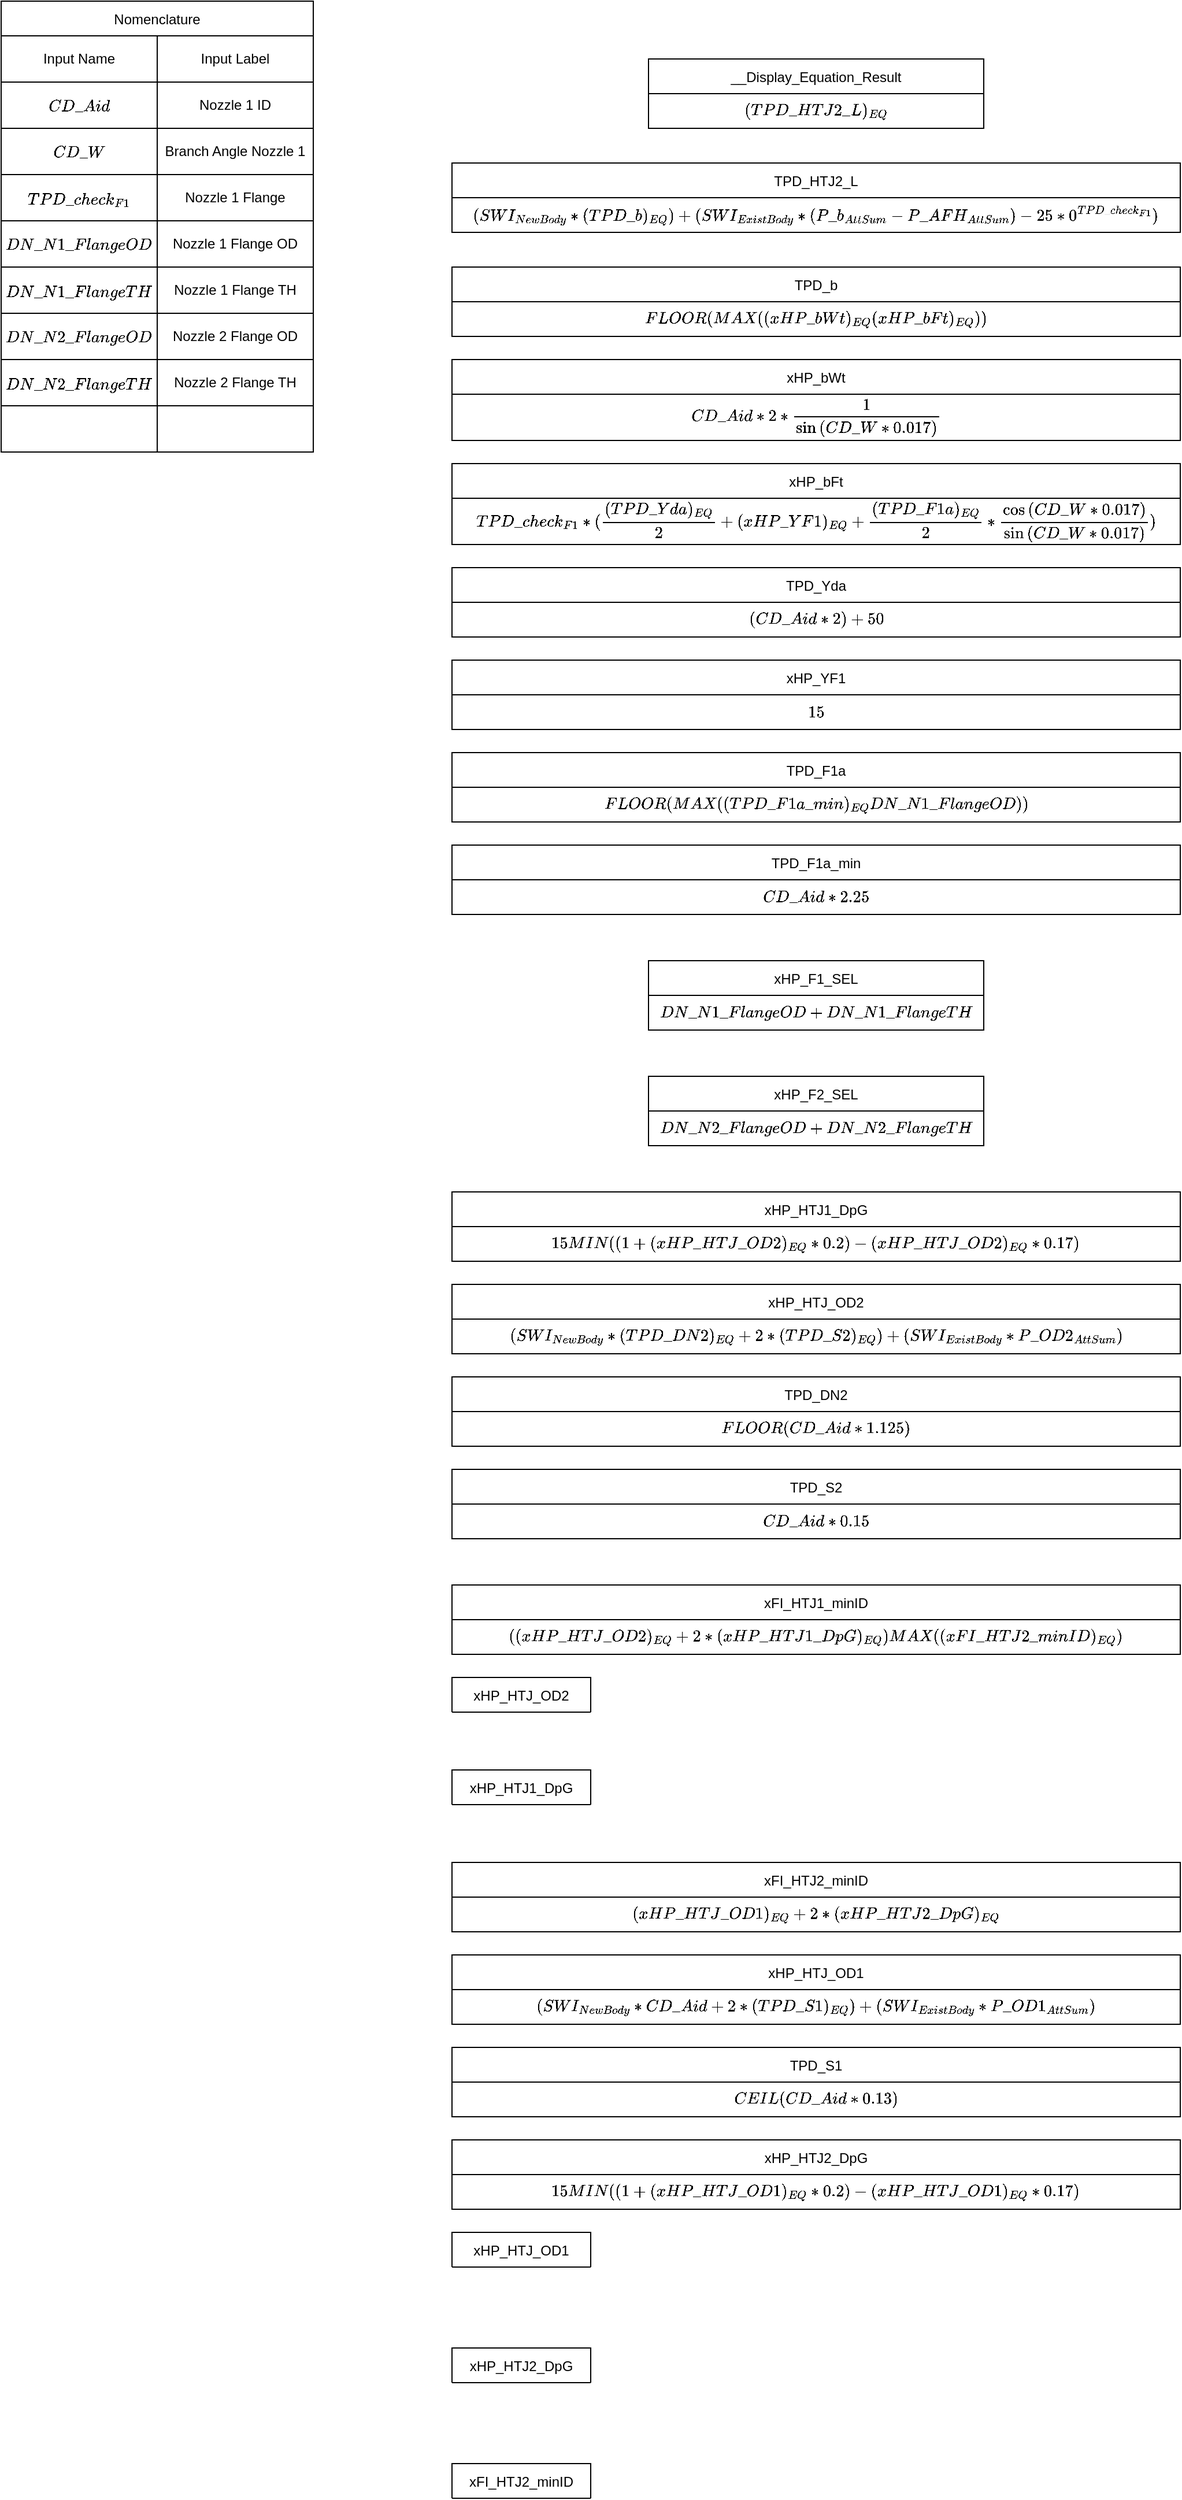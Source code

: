 <mxfile version="16.0.0" type="device"><diagram id="UtGo-3iYUKRoLAM9Oy41" name="Page-1"><mxGraphModel dx="1527" dy="784" grid="1" gridSize="10" guides="1" tooltips="1" connect="1" arrows="1" fold="1" page="1" pageScale="1" pageWidth="827" pageHeight="1169" math="1" shadow="0"><root><mxCell id="0"/><mxCell id="1" parent="0"/><mxCell id="Kk1Q7eSX3VFUXERfC4Oi-2" value="__Display_Equation_Result" style="swimlane;fontStyle=0;childLayout=stackLayout;horizontal=1;startSize=30;horizontalStack=0;resizeParent=1;resizeParentMax=0;resizeLast=0;collapsible=1;marginBottom=0;" vertex="1" parent="1"><mxGeometry x="200" y="100" width="290" height="60" as="geometry"/></mxCell><mxCell id="Kk1Q7eSX3VFUXERfC4Oi-8" value="$$ (TPD\_HTJ2\_L)_{EQ} $$" style="text;html=1;strokeColor=none;fillColor=none;align=center;verticalAlign=middle;whiteSpace=wrap;rounded=0;" vertex="1" parent="Kk1Q7eSX3VFUXERfC4Oi-2"><mxGeometry y="30" width="290" height="30" as="geometry"/></mxCell><mxCell id="Kk1Q7eSX3VFUXERfC4Oi-9" value="TPD_HTJ2_L" style="swimlane;fontStyle=0;childLayout=stackLayout;horizontal=1;startSize=30;horizontalStack=0;resizeParent=1;resizeParentMax=0;resizeLast=0;collapsible=1;marginBottom=0;" vertex="1" parent="1"><mxGeometry x="30" y="190" width="630" height="60" as="geometry"/></mxCell><mxCell id="Kk1Q7eSX3VFUXERfC4Oi-10" value="$$ (SWI_{NewBody} * (TPD\_b)_{EQ}) + (SWI_{ExistBody} * (P\_b_{AttSum} - P\_AFH_{AttSum}) - 25 * 0^{TPD\_check_{F1}}) $$" style="text;html=1;strokeColor=none;fillColor=none;align=center;verticalAlign=middle;whiteSpace=wrap;rounded=0;" vertex="1" parent="Kk1Q7eSX3VFUXERfC4Oi-9"><mxGeometry y="30" width="630" height="30" as="geometry"/></mxCell><mxCell id="Kk1Q7eSX3VFUXERfC4Oi-11" value="TPD_b" style="swimlane;fontStyle=0;childLayout=stackLayout;horizontal=1;startSize=30;horizontalStack=0;resizeParent=1;resizeParentMax=0;resizeLast=0;collapsible=1;marginBottom=0;" vertex="1" parent="1"><mxGeometry x="30" y="280" width="630" height="60" as="geometry"/></mxCell><mxCell id="Kk1Q7eSX3VFUXERfC4Oi-12" value="$$ FLOOR(MAX((xHP\_bWt)_{EQ} (xHP\_bFt)_{EQ})) $$" style="text;html=1;strokeColor=none;fillColor=none;align=center;verticalAlign=middle;whiteSpace=wrap;rounded=0;" vertex="1" parent="Kk1Q7eSX3VFUXERfC4Oi-11"><mxGeometry y="30" width="630" height="30" as="geometry"/></mxCell><mxCell id="Kk1Q7eSX3VFUXERfC4Oi-13" value="xHP_bWt" style="swimlane;fontStyle=0;childLayout=stackLayout;horizontal=1;startSize=30;horizontalStack=0;resizeParent=1;resizeParentMax=0;resizeLast=0;collapsible=1;marginBottom=0;" vertex="1" parent="1"><mxGeometry x="30" y="360" width="630" height="70" as="geometry"/></mxCell><mxCell id="Kk1Q7eSX3VFUXERfC4Oi-14" value="$$ CD\_Aid * 2 * \frac{1}{\sin{(CD\_W * 0.017)}} $$" style="text;html=1;strokeColor=none;fillColor=none;align=center;verticalAlign=middle;whiteSpace=wrap;rounded=0;" vertex="1" parent="Kk1Q7eSX3VFUXERfC4Oi-13"><mxGeometry y="30" width="630" height="40" as="geometry"/></mxCell><mxCell id="Kk1Q7eSX3VFUXERfC4Oi-29" value="Nomenclature" style="swimlane;fontStyle=0;childLayout=stackLayout;horizontal=1;startSize=30;horizontalStack=0;resizeParent=1;resizeParentMax=0;resizeLast=0;collapsible=1;marginBottom=0;" vertex="1" parent="1"><mxGeometry x="-360" y="50" width="270" height="390" as="geometry"/></mxCell><mxCell id="Kk1Q7eSX3VFUXERfC4Oi-19" value="" style="shape=table;startSize=0;container=1;collapsible=0;childLayout=tableLayout;" vertex="1" parent="Kk1Q7eSX3VFUXERfC4Oi-29"><mxGeometry y="30" width="270" height="360" as="geometry"/></mxCell><mxCell id="Kk1Q7eSX3VFUXERfC4Oi-20" value="" style="shape=partialRectangle;collapsible=0;dropTarget=0;pointerEvents=0;fillColor=none;top=0;left=0;bottom=0;right=0;points=[[0,0.5],[1,0.5]];portConstraint=eastwest;" vertex="1" parent="Kk1Q7eSX3VFUXERfC4Oi-19"><mxGeometry width="270" height="40" as="geometry"/></mxCell><mxCell id="Kk1Q7eSX3VFUXERfC4Oi-21" value="Input Name" style="shape=partialRectangle;html=1;whiteSpace=wrap;connectable=0;overflow=hidden;fillColor=none;top=0;left=0;bottom=0;right=0;pointerEvents=1;" vertex="1" parent="Kk1Q7eSX3VFUXERfC4Oi-20"><mxGeometry width="135" height="40" as="geometry"><mxRectangle width="135" height="40" as="alternateBounds"/></mxGeometry></mxCell><mxCell id="Kk1Q7eSX3VFUXERfC4Oi-22" value="Input Label" style="shape=partialRectangle;html=1;whiteSpace=wrap;connectable=0;overflow=hidden;fillColor=none;top=0;left=0;bottom=0;right=0;pointerEvents=1;" vertex="1" parent="Kk1Q7eSX3VFUXERfC4Oi-20"><mxGeometry x="135" width="135" height="40" as="geometry"><mxRectangle width="135" height="40" as="alternateBounds"/></mxGeometry></mxCell><mxCell id="Kk1Q7eSX3VFUXERfC4Oi-23" value="" style="shape=partialRectangle;collapsible=0;dropTarget=0;pointerEvents=0;fillColor=none;top=0;left=0;bottom=0;right=0;points=[[0,0.5],[1,0.5]];portConstraint=eastwest;" vertex="1" parent="Kk1Q7eSX3VFUXERfC4Oi-19"><mxGeometry y="40" width="270" height="40" as="geometry"/></mxCell><mxCell id="Kk1Q7eSX3VFUXERfC4Oi-24" value="&lt;span&gt;$$ CD\_Aid $$&lt;/span&gt;" style="shape=partialRectangle;html=1;whiteSpace=wrap;connectable=0;overflow=hidden;fillColor=none;top=0;left=0;bottom=0;right=0;pointerEvents=1;" vertex="1" parent="Kk1Q7eSX3VFUXERfC4Oi-23"><mxGeometry width="135" height="40" as="geometry"><mxRectangle width="135" height="40" as="alternateBounds"/></mxGeometry></mxCell><mxCell id="Kk1Q7eSX3VFUXERfC4Oi-25" value="Nozzle 1 ID" style="shape=partialRectangle;html=1;whiteSpace=wrap;connectable=0;overflow=hidden;fillColor=none;top=0;left=0;bottom=0;right=0;pointerEvents=1;" vertex="1" parent="Kk1Q7eSX3VFUXERfC4Oi-23"><mxGeometry x="135" width="135" height="40" as="geometry"><mxRectangle width="135" height="40" as="alternateBounds"/></mxGeometry></mxCell><mxCell id="Kk1Q7eSX3VFUXERfC4Oi-26" value="" style="shape=partialRectangle;collapsible=0;dropTarget=0;pointerEvents=0;fillColor=none;top=0;left=0;bottom=0;right=0;points=[[0,0.5],[1,0.5]];portConstraint=eastwest;" vertex="1" parent="Kk1Q7eSX3VFUXERfC4Oi-19"><mxGeometry y="80" width="270" height="40" as="geometry"/></mxCell><mxCell id="Kk1Q7eSX3VFUXERfC4Oi-27" value="$$ CD\_W $$" style="shape=partialRectangle;html=1;whiteSpace=wrap;connectable=0;overflow=hidden;fillColor=none;top=0;left=0;bottom=0;right=0;pointerEvents=1;" vertex="1" parent="Kk1Q7eSX3VFUXERfC4Oi-26"><mxGeometry width="135" height="40" as="geometry"><mxRectangle width="135" height="40" as="alternateBounds"/></mxGeometry></mxCell><mxCell id="Kk1Q7eSX3VFUXERfC4Oi-28" value="Branch Angle Nozzle 1" style="shape=partialRectangle;html=1;whiteSpace=wrap;connectable=0;overflow=hidden;fillColor=none;top=0;left=0;bottom=0;right=0;pointerEvents=1;" vertex="1" parent="Kk1Q7eSX3VFUXERfC4Oi-26"><mxGeometry x="135" width="135" height="40" as="geometry"><mxRectangle width="135" height="40" as="alternateBounds"/></mxGeometry></mxCell><mxCell id="Kk1Q7eSX3VFUXERfC4Oi-45" style="shape=partialRectangle;collapsible=0;dropTarget=0;pointerEvents=0;fillColor=none;top=0;left=0;bottom=0;right=0;points=[[0,0.5],[1,0.5]];portConstraint=eastwest;" vertex="1" parent="Kk1Q7eSX3VFUXERfC4Oi-19"><mxGeometry y="120" width="270" height="40" as="geometry"/></mxCell><mxCell id="Kk1Q7eSX3VFUXERfC4Oi-46" value="&lt;span&gt;$$ TPD\_check_{F1} $$&lt;/span&gt;" style="shape=partialRectangle;html=1;whiteSpace=wrap;connectable=0;overflow=hidden;fillColor=none;top=0;left=0;bottom=0;right=0;pointerEvents=1;" vertex="1" parent="Kk1Q7eSX3VFUXERfC4Oi-45"><mxGeometry width="135" height="40" as="geometry"><mxRectangle width="135" height="40" as="alternateBounds"/></mxGeometry></mxCell><mxCell id="Kk1Q7eSX3VFUXERfC4Oi-47" value="Nozzle 1 Flange" style="shape=partialRectangle;html=1;whiteSpace=wrap;connectable=0;overflow=hidden;fillColor=none;top=0;left=0;bottom=0;right=0;pointerEvents=1;" vertex="1" parent="Kk1Q7eSX3VFUXERfC4Oi-45"><mxGeometry x="135" width="135" height="40" as="geometry"><mxRectangle width="135" height="40" as="alternateBounds"/></mxGeometry></mxCell><mxCell id="Kk1Q7eSX3VFUXERfC4Oi-42" style="shape=partialRectangle;collapsible=0;dropTarget=0;pointerEvents=0;fillColor=none;top=0;left=0;bottom=0;right=0;points=[[0,0.5],[1,0.5]];portConstraint=eastwest;" vertex="1" parent="Kk1Q7eSX3VFUXERfC4Oi-19"><mxGeometry y="160" width="270" height="40" as="geometry"/></mxCell><mxCell id="Kk1Q7eSX3VFUXERfC4Oi-43" value="$$ DN\_N1\_FlangeOD $$" style="shape=partialRectangle;html=1;whiteSpace=wrap;connectable=0;overflow=hidden;fillColor=none;top=0;left=0;bottom=0;right=0;pointerEvents=1;" vertex="1" parent="Kk1Q7eSX3VFUXERfC4Oi-42"><mxGeometry width="135" height="40" as="geometry"><mxRectangle width="135" height="40" as="alternateBounds"/></mxGeometry></mxCell><mxCell id="Kk1Q7eSX3VFUXERfC4Oi-44" value="Nozzle 1 Flange OD" style="shape=partialRectangle;html=1;whiteSpace=wrap;connectable=0;overflow=hidden;fillColor=none;top=0;left=0;bottom=0;right=0;pointerEvents=1;" vertex="1" parent="Kk1Q7eSX3VFUXERfC4Oi-42"><mxGeometry x="135" width="135" height="40" as="geometry"><mxRectangle width="135" height="40" as="alternateBounds"/></mxGeometry></mxCell><mxCell id="Kk1Q7eSX3VFUXERfC4Oi-39" style="shape=partialRectangle;collapsible=0;dropTarget=0;pointerEvents=0;fillColor=none;top=0;left=0;bottom=0;right=0;points=[[0,0.5],[1,0.5]];portConstraint=eastwest;" vertex="1" parent="Kk1Q7eSX3VFUXERfC4Oi-19"><mxGeometry y="200" width="270" height="40" as="geometry"/></mxCell><mxCell id="Kk1Q7eSX3VFUXERfC4Oi-40" value="$$ DN\_N1\_FlangeTH $$" style="shape=partialRectangle;html=1;whiteSpace=wrap;connectable=0;overflow=hidden;fillColor=none;top=0;left=0;bottom=0;right=0;pointerEvents=1;" vertex="1" parent="Kk1Q7eSX3VFUXERfC4Oi-39"><mxGeometry width="135" height="40" as="geometry"><mxRectangle width="135" height="40" as="alternateBounds"/></mxGeometry></mxCell><mxCell id="Kk1Q7eSX3VFUXERfC4Oi-41" value="Nozzle 1 Flange TH" style="shape=partialRectangle;html=1;whiteSpace=wrap;connectable=0;overflow=hidden;fillColor=none;top=0;left=0;bottom=0;right=0;pointerEvents=1;" vertex="1" parent="Kk1Q7eSX3VFUXERfC4Oi-39"><mxGeometry x="135" width="135" height="40" as="geometry"><mxRectangle width="135" height="40" as="alternateBounds"/></mxGeometry></mxCell><mxCell id="Kk1Q7eSX3VFUXERfC4Oi-68" style="shape=partialRectangle;collapsible=0;dropTarget=0;pointerEvents=0;fillColor=none;top=0;left=0;bottom=0;right=0;points=[[0,0.5],[1,0.5]];portConstraint=eastwest;" vertex="1" parent="Kk1Q7eSX3VFUXERfC4Oi-19"><mxGeometry y="240" width="270" height="40" as="geometry"/></mxCell><mxCell id="Kk1Q7eSX3VFUXERfC4Oi-69" value="&lt;span&gt;$$ DN\_N2\_FlangeOD $$&lt;/span&gt;" style="shape=partialRectangle;html=1;whiteSpace=wrap;connectable=0;overflow=hidden;fillColor=none;top=0;left=0;bottom=0;right=0;pointerEvents=1;" vertex="1" parent="Kk1Q7eSX3VFUXERfC4Oi-68"><mxGeometry width="135" height="40" as="geometry"><mxRectangle width="135" height="40" as="alternateBounds"/></mxGeometry></mxCell><mxCell id="Kk1Q7eSX3VFUXERfC4Oi-70" value="Nozzle 2 Flange OD" style="shape=partialRectangle;html=1;whiteSpace=wrap;connectable=0;overflow=hidden;fillColor=none;top=0;left=0;bottom=0;right=0;pointerEvents=1;" vertex="1" parent="Kk1Q7eSX3VFUXERfC4Oi-68"><mxGeometry x="135" width="135" height="40" as="geometry"><mxRectangle width="135" height="40" as="alternateBounds"/></mxGeometry></mxCell><mxCell id="Kk1Q7eSX3VFUXERfC4Oi-65" style="shape=partialRectangle;collapsible=0;dropTarget=0;pointerEvents=0;fillColor=none;top=0;left=0;bottom=0;right=0;points=[[0,0.5],[1,0.5]];portConstraint=eastwest;" vertex="1" parent="Kk1Q7eSX3VFUXERfC4Oi-19"><mxGeometry y="280" width="270" height="40" as="geometry"/></mxCell><mxCell id="Kk1Q7eSX3VFUXERfC4Oi-66" value="&lt;span&gt;$$ DN\_N2\_FlangeTH $$&lt;/span&gt;" style="shape=partialRectangle;html=1;whiteSpace=wrap;connectable=0;overflow=hidden;fillColor=none;top=0;left=0;bottom=0;right=0;pointerEvents=1;" vertex="1" parent="Kk1Q7eSX3VFUXERfC4Oi-65"><mxGeometry width="135" height="40" as="geometry"><mxRectangle width="135" height="40" as="alternateBounds"/></mxGeometry></mxCell><mxCell id="Kk1Q7eSX3VFUXERfC4Oi-67" value="Nozzle 2 Flange TH" style="shape=partialRectangle;html=1;whiteSpace=wrap;connectable=0;overflow=hidden;fillColor=none;top=0;left=0;bottom=0;right=0;pointerEvents=1;" vertex="1" parent="Kk1Q7eSX3VFUXERfC4Oi-65"><mxGeometry x="135" width="135" height="40" as="geometry"><mxRectangle width="135" height="40" as="alternateBounds"/></mxGeometry></mxCell><mxCell id="Kk1Q7eSX3VFUXERfC4Oi-62" style="shape=partialRectangle;collapsible=0;dropTarget=0;pointerEvents=0;fillColor=none;top=0;left=0;bottom=0;right=0;points=[[0,0.5],[1,0.5]];portConstraint=eastwest;" vertex="1" parent="Kk1Q7eSX3VFUXERfC4Oi-19"><mxGeometry y="320" width="270" height="40" as="geometry"/></mxCell><mxCell id="Kk1Q7eSX3VFUXERfC4Oi-63" style="shape=partialRectangle;html=1;whiteSpace=wrap;connectable=0;overflow=hidden;fillColor=none;top=0;left=0;bottom=0;right=0;pointerEvents=1;" vertex="1" parent="Kk1Q7eSX3VFUXERfC4Oi-62"><mxGeometry width="135" height="40" as="geometry"><mxRectangle width="135" height="40" as="alternateBounds"/></mxGeometry></mxCell><mxCell id="Kk1Q7eSX3VFUXERfC4Oi-64" style="shape=partialRectangle;html=1;whiteSpace=wrap;connectable=0;overflow=hidden;fillColor=none;top=0;left=0;bottom=0;right=0;pointerEvents=1;" vertex="1" parent="Kk1Q7eSX3VFUXERfC4Oi-62"><mxGeometry x="135" width="135" height="40" as="geometry"><mxRectangle width="135" height="40" as="alternateBounds"/></mxGeometry></mxCell><mxCell id="Kk1Q7eSX3VFUXERfC4Oi-33" value="xHP_bFt" style="swimlane;fontStyle=0;childLayout=stackLayout;horizontal=1;startSize=30;horizontalStack=0;resizeParent=1;resizeParentMax=0;resizeLast=0;collapsible=1;marginBottom=0;" vertex="1" parent="1"><mxGeometry x="30" y="450" width="630" height="70" as="geometry"/></mxCell><mxCell id="Kk1Q7eSX3VFUXERfC4Oi-34" value="$$ TPD\_check_{F1} * (\frac{(TPD\_Yda)_{EQ}}{2} + (xHP\_YF1)_{EQ} + \frac{(TPD\_F1a)_{EQ}}{2} * \frac{\cos{(CD\_W * 0.017)}}{\sin{(CD\_W * 0.017)}}) $$" style="text;html=1;strokeColor=none;fillColor=none;align=center;verticalAlign=middle;whiteSpace=wrap;rounded=0;" vertex="1" parent="Kk1Q7eSX3VFUXERfC4Oi-33"><mxGeometry y="30" width="630" height="40" as="geometry"/></mxCell><mxCell id="Kk1Q7eSX3VFUXERfC4Oi-49" value="TPD_Yda" style="swimlane;fontStyle=0;childLayout=stackLayout;horizontal=1;startSize=30;horizontalStack=0;resizeParent=1;resizeParentMax=0;resizeLast=0;collapsible=1;marginBottom=0;" vertex="1" parent="1"><mxGeometry x="30" y="540" width="630" height="60" as="geometry"/></mxCell><mxCell id="Kk1Q7eSX3VFUXERfC4Oi-50" value="$$ (CD\_Aid * 2) + 50 $$" style="text;html=1;strokeColor=none;fillColor=none;align=center;verticalAlign=middle;whiteSpace=wrap;rounded=0;" vertex="1" parent="Kk1Q7eSX3VFUXERfC4Oi-49"><mxGeometry y="30" width="630" height="30" as="geometry"/></mxCell><mxCell id="Kk1Q7eSX3VFUXERfC4Oi-51" value="xHP_YF1" style="swimlane;fontStyle=0;childLayout=stackLayout;horizontal=1;startSize=30;horizontalStack=0;resizeParent=1;resizeParentMax=0;resizeLast=0;collapsible=1;marginBottom=0;" vertex="1" parent="1"><mxGeometry x="30" y="620" width="630" height="60" as="geometry"/></mxCell><mxCell id="Kk1Q7eSX3VFUXERfC4Oi-52" value="$$ 15 $$" style="text;html=1;strokeColor=none;fillColor=none;align=center;verticalAlign=middle;whiteSpace=wrap;rounded=0;" vertex="1" parent="Kk1Q7eSX3VFUXERfC4Oi-51"><mxGeometry y="30" width="630" height="30" as="geometry"/></mxCell><mxCell id="Kk1Q7eSX3VFUXERfC4Oi-53" value="TPD_F1a" style="swimlane;fontStyle=0;childLayout=stackLayout;horizontal=1;startSize=30;horizontalStack=0;resizeParent=1;resizeParentMax=0;resizeLast=0;collapsible=1;marginBottom=0;" vertex="1" parent="1"><mxGeometry x="30" y="700" width="630" height="60" as="geometry"/></mxCell><mxCell id="Kk1Q7eSX3VFUXERfC4Oi-54" value="$$ FLOOR(MAX((TPD\_F1a\_min)_{EQ} DN\_N1\_FlangeOD)) $$" style="text;html=1;strokeColor=none;fillColor=none;align=center;verticalAlign=middle;whiteSpace=wrap;rounded=0;" vertex="1" parent="Kk1Q7eSX3VFUXERfC4Oi-53"><mxGeometry y="30" width="630" height="30" as="geometry"/></mxCell><mxCell id="Kk1Q7eSX3VFUXERfC4Oi-55" value="TPD_F1a_min" style="swimlane;fontStyle=0;childLayout=stackLayout;horizontal=1;startSize=30;horizontalStack=0;resizeParent=1;resizeParentMax=0;resizeLast=0;collapsible=1;marginBottom=0;" vertex="1" parent="1"><mxGeometry x="30" y="780" width="630" height="60" as="geometry"/></mxCell><mxCell id="Kk1Q7eSX3VFUXERfC4Oi-56" value="$$ CD\_Aid * 2.25 $$" style="text;html=1;strokeColor=none;fillColor=none;align=center;verticalAlign=middle;whiteSpace=wrap;rounded=0;" vertex="1" parent="Kk1Q7eSX3VFUXERfC4Oi-55"><mxGeometry y="30" width="630" height="30" as="geometry"/></mxCell><mxCell id="Kk1Q7eSX3VFUXERfC4Oi-58" value="xHP_F1_SEL" style="swimlane;fontStyle=0;childLayout=stackLayout;horizontal=1;startSize=30;horizontalStack=0;resizeParent=1;resizeParentMax=0;resizeLast=0;collapsible=1;marginBottom=0;" vertex="1" parent="1"><mxGeometry x="200" y="880" width="290" height="60" as="geometry"/></mxCell><mxCell id="Kk1Q7eSX3VFUXERfC4Oi-59" value="$$ DN\_N1\_FlangeOD + DN\_N1\_FlangeTH $$" style="text;html=1;strokeColor=none;fillColor=none;align=center;verticalAlign=middle;whiteSpace=wrap;rounded=0;" vertex="1" parent="Kk1Q7eSX3VFUXERfC4Oi-58"><mxGeometry y="30" width="290" height="30" as="geometry"/></mxCell><mxCell id="Kk1Q7eSX3VFUXERfC4Oi-60" value="xHP_F2_SEL" style="swimlane;fontStyle=0;childLayout=stackLayout;horizontal=1;startSize=30;horizontalStack=0;resizeParent=1;resizeParentMax=0;resizeLast=0;collapsible=1;marginBottom=0;" vertex="1" parent="1"><mxGeometry x="200" y="980" width="290" height="60" as="geometry"/></mxCell><mxCell id="Kk1Q7eSX3VFUXERfC4Oi-61" value="$$ DN\_N2\_FlangeOD + DN\_N2\_FlangeTH $$" style="text;html=1;strokeColor=none;fillColor=none;align=center;verticalAlign=middle;whiteSpace=wrap;rounded=0;" vertex="1" parent="Kk1Q7eSX3VFUXERfC4Oi-60"><mxGeometry y="30" width="290" height="30" as="geometry"/></mxCell><mxCell id="Kk1Q7eSX3VFUXERfC4Oi-71" value="xHP_HTJ1_DpG" style="swimlane;fontStyle=0;childLayout=stackLayout;horizontal=1;startSize=30;horizontalStack=0;resizeParent=1;resizeParentMax=0;resizeLast=0;collapsible=1;marginBottom=0;" vertex="1" parent="1"><mxGeometry x="30" y="1080" width="630" height="60" as="geometry"/></mxCell><mxCell id="Kk1Q7eSX3VFUXERfC4Oi-72" value="$$ 15MIN((1 + (xHP\_HTJ\_OD2)_{EQ} * 0.2) - (xHP\_HTJ\_OD2)_{EQ} * 0.17) $$" style="text;html=1;strokeColor=none;fillColor=none;align=center;verticalAlign=middle;whiteSpace=wrap;rounded=0;" vertex="1" parent="Kk1Q7eSX3VFUXERfC4Oi-71"><mxGeometry y="30" width="630" height="30" as="geometry"/></mxCell><mxCell id="Kk1Q7eSX3VFUXERfC4Oi-75" value="xHP_HTJ_OD2" style="swimlane;fontStyle=0;childLayout=stackLayout;horizontal=1;startSize=30;horizontalStack=0;resizeParent=1;resizeParentMax=0;resizeLast=0;collapsible=1;marginBottom=0;" vertex="1" parent="1"><mxGeometry x="30" y="1160" width="630" height="60" as="geometry"/></mxCell><mxCell id="Kk1Q7eSX3VFUXERfC4Oi-76" value="$$ (SWI_{NewBody} * (TPD\_DN2)_{EQ} + 2 * (TPD\_S2)_{EQ}) + (SWI_{ExistBody} * P\_OD2_{AttSum}) $$" style="text;html=1;strokeColor=none;fillColor=none;align=center;verticalAlign=middle;whiteSpace=wrap;rounded=0;" vertex="1" parent="Kk1Q7eSX3VFUXERfC4Oi-75"><mxGeometry y="30" width="630" height="30" as="geometry"/></mxCell><mxCell id="Kk1Q7eSX3VFUXERfC4Oi-77" value="TPD_DN2" style="swimlane;fontStyle=0;childLayout=stackLayout;horizontal=1;startSize=30;horizontalStack=0;resizeParent=1;resizeParentMax=0;resizeLast=0;collapsible=1;marginBottom=0;" vertex="1" parent="1"><mxGeometry x="30" y="1240" width="630" height="60" as="geometry"/></mxCell><mxCell id="Kk1Q7eSX3VFUXERfC4Oi-78" value="$$ FLOOR(CD\_Aid * 1.125) $$" style="text;html=1;strokeColor=none;fillColor=none;align=center;verticalAlign=middle;whiteSpace=wrap;rounded=0;" vertex="1" parent="Kk1Q7eSX3VFUXERfC4Oi-77"><mxGeometry y="30" width="630" height="30" as="geometry"/></mxCell><mxCell id="Kk1Q7eSX3VFUXERfC4Oi-79" value="TPD_S2" style="swimlane;fontStyle=0;childLayout=stackLayout;horizontal=1;startSize=30;horizontalStack=0;resizeParent=1;resizeParentMax=0;resizeLast=0;collapsible=1;marginBottom=0;" vertex="1" parent="1"><mxGeometry x="30" y="1320" width="630" height="60" as="geometry"/></mxCell><mxCell id="Kk1Q7eSX3VFUXERfC4Oi-80" value="$$ CD\_Aid * 0.15 $$" style="text;html=1;strokeColor=none;fillColor=none;align=center;verticalAlign=middle;whiteSpace=wrap;rounded=0;" vertex="1" parent="Kk1Q7eSX3VFUXERfC4Oi-79"><mxGeometry y="30" width="630" height="30" as="geometry"/></mxCell><mxCell id="Kk1Q7eSX3VFUXERfC4Oi-81" value="xFI_HTJ1_minID" style="swimlane;fontStyle=0;childLayout=stackLayout;horizontal=1;startSize=30;horizontalStack=0;resizeParent=1;resizeParentMax=0;resizeLast=0;collapsible=1;marginBottom=0;" vertex="1" parent="1"><mxGeometry x="30" y="1420" width="630" height="60" as="geometry"/></mxCell><mxCell id="Kk1Q7eSX3VFUXERfC4Oi-82" value="$$ ((xHP\_HTJ\_OD2)_{EQ} + 2 * (xHP\_HTJ1\_DpG)_{EQ}) MAX((xFI\_HTJ2\_minID)_{EQ}) $$" style="text;html=1;strokeColor=none;fillColor=none;align=center;verticalAlign=middle;whiteSpace=wrap;rounded=0;" vertex="1" parent="Kk1Q7eSX3VFUXERfC4Oi-81"><mxGeometry y="30" width="630" height="30" as="geometry"/></mxCell><mxCell id="Kk1Q7eSX3VFUXERfC4Oi-83" value="xHP_HTJ_OD2" style="swimlane;fontStyle=0;childLayout=stackLayout;horizontal=1;startSize=30;horizontalStack=0;resizeParent=1;resizeParentMax=0;resizeLast=0;collapsible=1;marginBottom=0;" vertex="1" collapsed="1" parent="1"><mxGeometry x="30" y="1500" width="120" height="30" as="geometry"><mxRectangle x="30" y="1500" width="630" height="60" as="alternateBounds"/></mxGeometry></mxCell><mxCell id="Kk1Q7eSX3VFUXERfC4Oi-84" value="$$ (SWI_{NewBody} * (TPD\_DN2)_{EQ} + 2 * (TPD\_S2)_{EQ}) + (SWI_{ExistBody} * P\_OD2_{AttSum}) $$" style="text;html=1;strokeColor=none;fillColor=none;align=center;verticalAlign=middle;whiteSpace=wrap;rounded=0;" vertex="1" parent="Kk1Q7eSX3VFUXERfC4Oi-83"><mxGeometry y="30" width="120" height="30" as="geometry"/></mxCell><mxCell id="Kk1Q7eSX3VFUXERfC4Oi-85" value="xHP_HTJ1_DpG" style="swimlane;fontStyle=0;childLayout=stackLayout;horizontal=1;startSize=30;horizontalStack=0;resizeParent=1;resizeParentMax=0;resizeLast=0;collapsible=1;marginBottom=0;" vertex="1" collapsed="1" parent="1"><mxGeometry x="30" y="1580" width="120" height="30" as="geometry"><mxRectangle x="30" y="1580" width="630" height="60" as="alternateBounds"/></mxGeometry></mxCell><mxCell id="Kk1Q7eSX3VFUXERfC4Oi-86" value="$$ 15MIN((1 + (xHP\_HTJ\_OD2)_{EQ} * 0.2) - (xHP\_HTJ\_OD2)_{EQ} * 0.17) $$" style="text;html=1;strokeColor=none;fillColor=none;align=center;verticalAlign=middle;whiteSpace=wrap;rounded=0;" vertex="1" parent="Kk1Q7eSX3VFUXERfC4Oi-85"><mxGeometry y="30" width="120" height="30" as="geometry"/></mxCell><mxCell id="Kk1Q7eSX3VFUXERfC4Oi-87" value="xFI_HTJ2_minID" style="swimlane;fontStyle=0;childLayout=stackLayout;horizontal=1;startSize=30;horizontalStack=0;resizeParent=1;resizeParentMax=0;resizeLast=0;collapsible=1;marginBottom=0;" vertex="1" parent="1"><mxGeometry x="30" y="1660" width="630" height="60" as="geometry"/></mxCell><mxCell id="Kk1Q7eSX3VFUXERfC4Oi-88" value="$$ (xHP\_HTJ\_OD1)_{EQ} + 2 * (xHP\_HTJ2\_DpG)_{EQ} $$" style="text;html=1;strokeColor=none;fillColor=none;align=center;verticalAlign=middle;whiteSpace=wrap;rounded=0;" vertex="1" parent="Kk1Q7eSX3VFUXERfC4Oi-87"><mxGeometry y="30" width="630" height="30" as="geometry"/></mxCell><mxCell id="Kk1Q7eSX3VFUXERfC4Oi-89" value="xHP_HTJ_OD1" style="swimlane;fontStyle=0;childLayout=stackLayout;horizontal=1;startSize=30;horizontalStack=0;resizeParent=1;resizeParentMax=0;resizeLast=0;collapsible=1;marginBottom=0;" vertex="1" parent="1"><mxGeometry x="30" y="1740" width="630" height="60" as="geometry"/></mxCell><mxCell id="Kk1Q7eSX3VFUXERfC4Oi-90" value="$$ (SWI_{NewBody} * CD\_Aid + 2 * (TPD\_S1)_{EQ}) + (SWI_{ExistBody} * P\_OD1_{AttSum}) $$" style="text;html=1;strokeColor=none;fillColor=none;align=center;verticalAlign=middle;whiteSpace=wrap;rounded=0;" vertex="1" parent="Kk1Q7eSX3VFUXERfC4Oi-89"><mxGeometry y="30" width="630" height="30" as="geometry"/></mxCell><mxCell id="Kk1Q7eSX3VFUXERfC4Oi-91" value="TPD_S1" style="swimlane;fontStyle=0;childLayout=stackLayout;horizontal=1;startSize=30;horizontalStack=0;resizeParent=1;resizeParentMax=0;resizeLast=0;collapsible=1;marginBottom=0;" vertex="1" parent="1"><mxGeometry x="30" y="1820" width="630" height="60" as="geometry"/></mxCell><mxCell id="Kk1Q7eSX3VFUXERfC4Oi-92" value="$$ CEIL(CD\_Aid * 0.13) $$" style="text;html=1;strokeColor=none;fillColor=none;align=center;verticalAlign=middle;whiteSpace=wrap;rounded=0;" vertex="1" parent="Kk1Q7eSX3VFUXERfC4Oi-91"><mxGeometry y="30" width="630" height="30" as="geometry"/></mxCell><mxCell id="Kk1Q7eSX3VFUXERfC4Oi-93" value="xHP_HTJ2_DpG" style="swimlane;fontStyle=0;childLayout=stackLayout;horizontal=1;startSize=30;horizontalStack=0;resizeParent=1;resizeParentMax=0;resizeLast=0;collapsible=1;marginBottom=0;" vertex="1" parent="1"><mxGeometry x="30" y="1900" width="630" height="60" as="geometry"/></mxCell><mxCell id="Kk1Q7eSX3VFUXERfC4Oi-94" value="$$ 15MIN((1 + (xHP\_HTJ\_OD1)_{EQ} * 0.2) - (xHP\_HTJ\_OD1)_{EQ} * 0.17)&amp;nbsp;$$" style="text;html=1;strokeColor=none;fillColor=none;align=center;verticalAlign=middle;whiteSpace=wrap;rounded=0;" vertex="1" parent="Kk1Q7eSX3VFUXERfC4Oi-93"><mxGeometry y="30" width="630" height="30" as="geometry"/></mxCell><mxCell id="Kk1Q7eSX3VFUXERfC4Oi-95" value="xHP_HTJ_OD1" style="swimlane;fontStyle=0;childLayout=stackLayout;horizontal=1;startSize=30;horizontalStack=0;resizeParent=1;resizeParentMax=0;resizeLast=0;collapsible=1;marginBottom=0;" vertex="1" collapsed="1" parent="1"><mxGeometry x="30" y="1980" width="120" height="30" as="geometry"><mxRectangle x="30" y="1980" width="630" height="60" as="alternateBounds"/></mxGeometry></mxCell><mxCell id="Kk1Q7eSX3VFUXERfC4Oi-96" value="$$ (SWI_{NewBody} * CD\_Aid + 2 * (TPD\_S1)_{EQ}) + (SWI_{ExistBody} * P\_OD1_{AttSum}) $$" style="text;html=1;strokeColor=none;fillColor=none;align=center;verticalAlign=middle;whiteSpace=wrap;rounded=0;" vertex="1" parent="Kk1Q7eSX3VFUXERfC4Oi-95"><mxGeometry y="30" width="120" height="30" as="geometry"/></mxCell><mxCell id="Kk1Q7eSX3VFUXERfC4Oi-97" value="xHP_HTJ2_DpG" style="swimlane;fontStyle=0;childLayout=stackLayout;horizontal=1;startSize=30;horizontalStack=0;resizeParent=1;resizeParentMax=0;resizeLast=0;collapsible=1;marginBottom=0;" vertex="1" collapsed="1" parent="1"><mxGeometry x="30" y="2080" width="120" height="30" as="geometry"><mxRectangle x="30" y="2080" width="630" height="60" as="alternateBounds"/></mxGeometry></mxCell><mxCell id="Kk1Q7eSX3VFUXERfC4Oi-98" value="$$ 15MIN((1 + (xHP\_HTJ\_OD1)_{EQ} * 0.2) - (xHP\_HTJ\_OD1)_{EQ} * 0.17)&amp;nbsp;$$" style="text;html=1;strokeColor=none;fillColor=none;align=center;verticalAlign=middle;whiteSpace=wrap;rounded=0;" vertex="1" parent="Kk1Q7eSX3VFUXERfC4Oi-97"><mxGeometry y="30" width="120" height="30" as="geometry"/></mxCell><mxCell id="Kk1Q7eSX3VFUXERfC4Oi-99" value="xFI_HTJ2_minID" style="swimlane;fontStyle=0;childLayout=stackLayout;horizontal=1;startSize=30;horizontalStack=0;resizeParent=1;resizeParentMax=0;resizeLast=0;collapsible=1;marginBottom=0;" vertex="1" collapsed="1" parent="1"><mxGeometry x="30" y="2180" width="120" height="30" as="geometry"><mxRectangle x="30" y="2180" width="630" height="60" as="alternateBounds"/></mxGeometry></mxCell><mxCell id="Kk1Q7eSX3VFUXERfC4Oi-100" value="$$ (xHP\_HTJ\_OD1)_{EQ} + 2 * (xHP\_HTJ2\_DpG)_{EQ} $$" style="text;html=1;strokeColor=none;fillColor=none;align=center;verticalAlign=middle;whiteSpace=wrap;rounded=0;" vertex="1" parent="Kk1Q7eSX3VFUXERfC4Oi-99"><mxGeometry y="30" width="120" height="30" as="geometry"/></mxCell></root></mxGraphModel></diagram></mxfile>